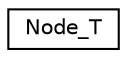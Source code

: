 digraph "Graphical Class Hierarchy"
{
  edge [fontname="Helvetica",fontsize="10",labelfontname="Helvetica",labelfontsize="10"];
  node [fontname="Helvetica",fontsize="10",shape=record];
  rankdir="LR";
  Node0 [label="Node_T",height=0.2,width=0.4,color="black", fillcolor="white", style="filled",URL="$structNode__T.html"];
}
